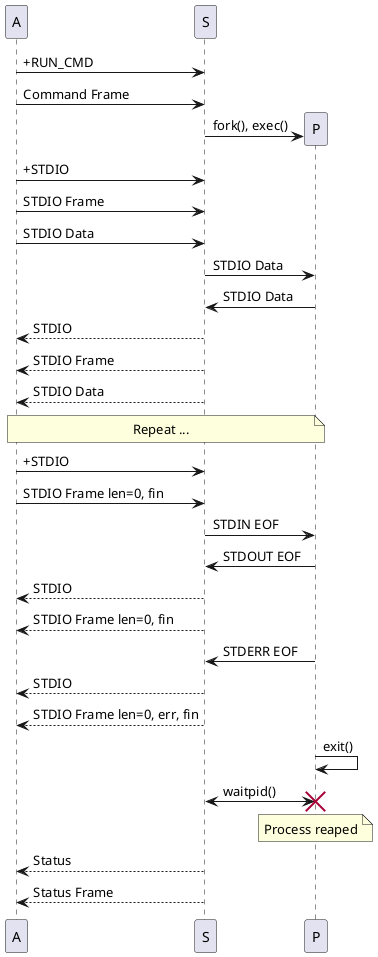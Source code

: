 @startuml exec-seq
"A"  -> "S": +RUN_CMD
"A"  -> "S": Command Frame
Create P
"S"  -> "P": fork(), exec()

"A"  -> "S": +STDIO
"A"  -> "S": STDIO Frame
"A"  -> "S": STDIO Data

"S"  -> "P": STDIO Data
"P"  -> "S": STDIO Data

"S" --> "A": STDIO
"S" --> "A": STDIO Frame
"S" --> "A": STDIO Data

Note across: Repeat ...

"A"  -> "S": +STDIO
"A"  -> "S": STDIO Frame len=0, fin
"S"  -> "P": STDIN EOF

"P"  -> "S": STDOUT EOF
"S" --> "A": STDIO
"S" --> "A": STDIO Frame len=0, fin

"P"  -> "S": STDERR EOF
"S" --> "A": STDIO
"S" --> "A": STDIO Frame len=0, err, fin

"P"  -> "P": exit()
"S" <-> "P" !!: waitpid()
Note over "P": Process reaped
"S" --> "A": Status
"S" --> "A": Status Frame
@enduml
